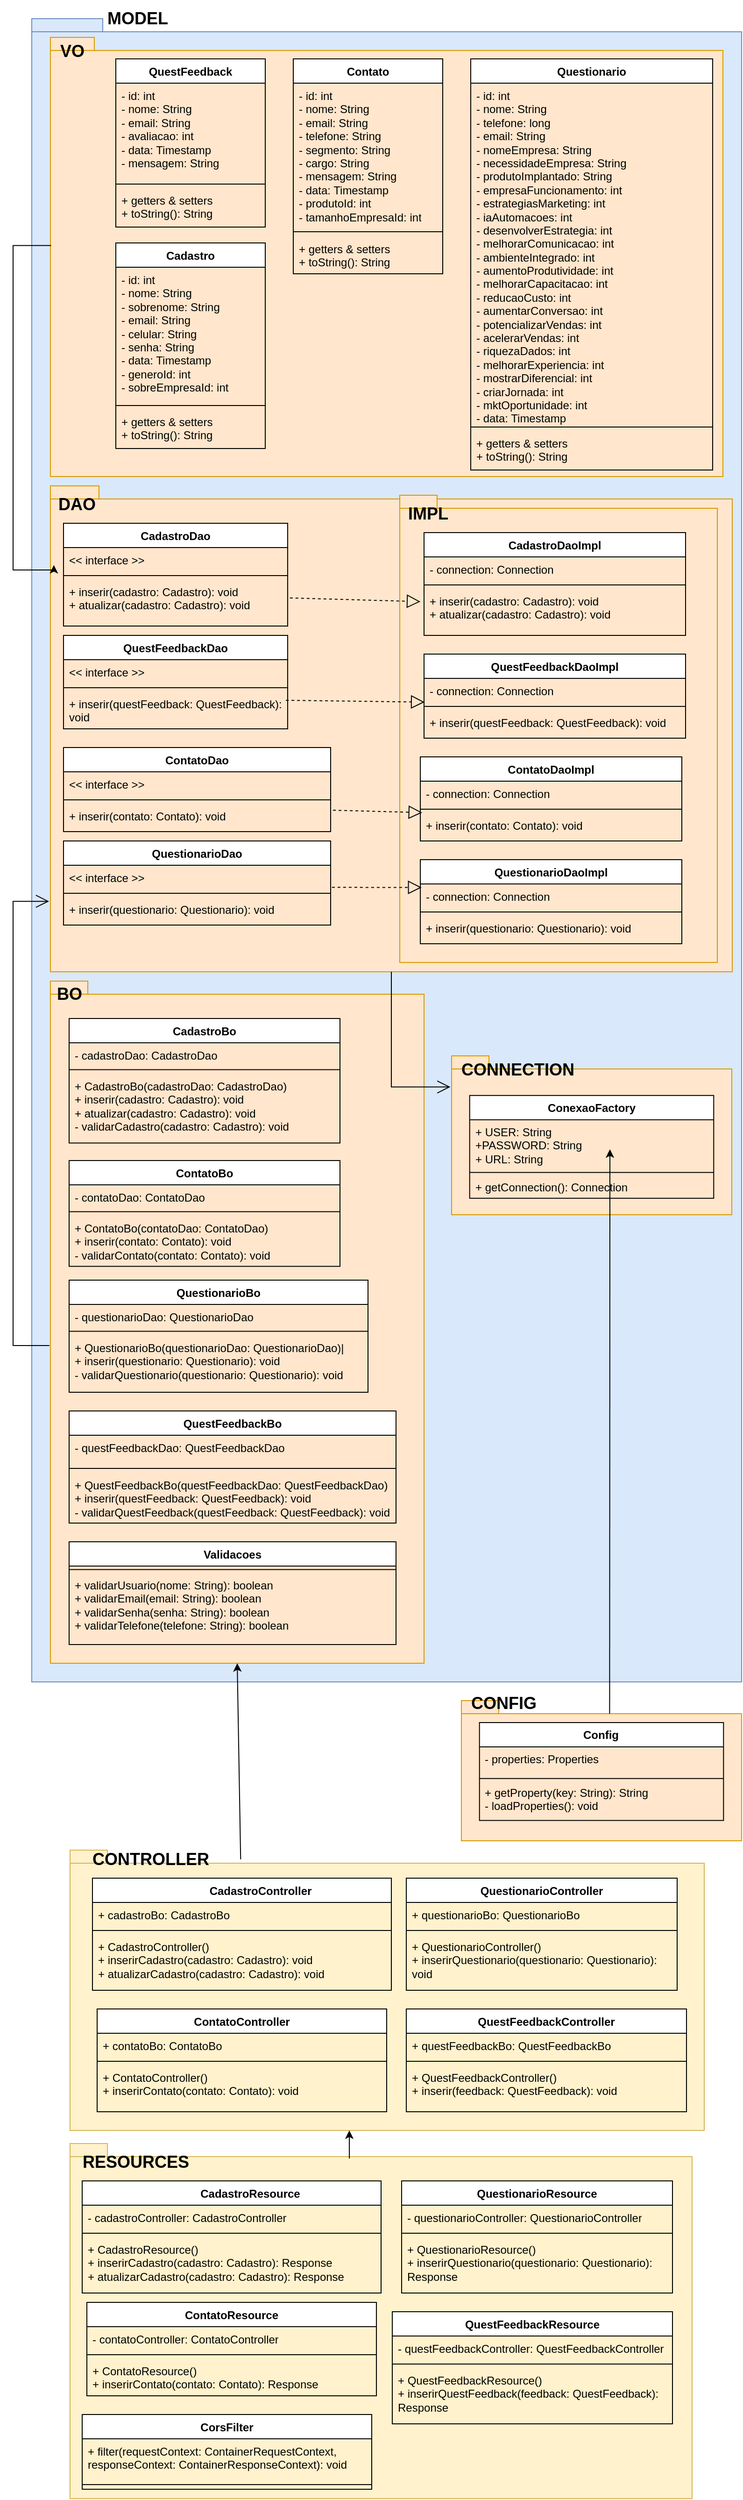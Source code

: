 <mxfile version="24.2.1" type="device">
  <diagram name="Página-1" id="FqKYfD_SOyTXHDJigz5j">
    <mxGraphModel dx="1004" dy="1807" grid="1" gridSize="10" guides="1" tooltips="1" connect="1" arrows="1" fold="1" page="1" pageScale="1" pageWidth="827" pageHeight="1169" math="0" shadow="0">
      <root>
        <mxCell id="0" />
        <mxCell id="1" parent="0" />
        <mxCell id="D51h7gy9ocJduFFVFfwa-1" value="" style="shape=folder;fontStyle=1;spacingTop=10;tabWidth=40;tabHeight=14;tabPosition=left;html=1;whiteSpace=wrap;fillColor=#dae8fc;strokeColor=#6c8ebf;" parent="1" vertex="1">
          <mxGeometry x="40" y="-710" width="760" height="1780" as="geometry" />
        </mxCell>
        <mxCell id="D51h7gy9ocJduFFVFfwa-45" value="" style="shape=folder;fontStyle=1;spacingTop=10;tabWidth=40;tabHeight=14;tabPosition=left;html=1;whiteSpace=wrap;fillColor=#ffe6cc;strokeColor=#d79b00;" parent="1" vertex="1">
          <mxGeometry x="60" y="-690" width="720" height="470" as="geometry" />
        </mxCell>
        <mxCell id="D51h7gy9ocJduFFVFfwa-2" value="" style="shape=folder;fontStyle=1;spacingTop=10;tabWidth=40;tabHeight=14;tabPosition=left;html=1;whiteSpace=wrap;fillColor=#fff2cc;strokeColor=#d6b656;" parent="1" vertex="1">
          <mxGeometry x="81" y="1250" width="679" height="300" as="geometry" />
        </mxCell>
        <mxCell id="D51h7gy9ocJduFFVFfwa-3" value="&lt;blockquote style=&quot;margin: 0 0 0 40px; border: none; padding: 0px;&quot;&gt;CadastroController&lt;/blockquote&gt;" style="swimlane;fontStyle=1;align=center;verticalAlign=top;childLayout=stackLayout;horizontal=1;startSize=26;horizontalStack=0;resizeParent=1;resizeParentMax=0;resizeLast=0;collapsible=1;marginBottom=0;whiteSpace=wrap;html=1;" parent="1" vertex="1">
          <mxGeometry x="105" y="1280" width="320" height="120" as="geometry">
            <mxRectangle x="70" y="340" width="240" height="30" as="alternateBounds" />
          </mxGeometry>
        </mxCell>
        <mxCell id="D51h7gy9ocJduFFVFfwa-4" value="+ cadastroBo: CadastroBo" style="text;strokeColor=none;fillColor=none;align=left;verticalAlign=top;spacingLeft=4;spacingRight=4;overflow=hidden;rotatable=0;points=[[0,0.5],[1,0.5]];portConstraint=eastwest;whiteSpace=wrap;html=1;" parent="D51h7gy9ocJduFFVFfwa-3" vertex="1">
          <mxGeometry y="26" width="320" height="26" as="geometry" />
        </mxCell>
        <mxCell id="D51h7gy9ocJduFFVFfwa-5" value="" style="line;strokeWidth=1;fillColor=none;align=left;verticalAlign=middle;spacingTop=-1;spacingLeft=3;spacingRight=3;rotatable=0;labelPosition=right;points=[];portConstraint=eastwest;strokeColor=inherit;" parent="D51h7gy9ocJduFFVFfwa-3" vertex="1">
          <mxGeometry y="52" width="320" height="8" as="geometry" />
        </mxCell>
        <mxCell id="D51h7gy9ocJduFFVFfwa-6" value="&lt;div&gt;&lt;div&gt;+ CadastroController()&amp;nbsp;&lt;/div&gt;&lt;div&gt;+ inserirCadastro(cadastro: Cadastro): void&amp;nbsp;&lt;/div&gt;&lt;div&gt;+ atualizarCadastro(cadastro: Cadastro): void&lt;br&gt;&lt;/div&gt;&lt;/div&gt;" style="text;strokeColor=none;fillColor=none;align=left;verticalAlign=top;spacingLeft=4;spacingRight=4;overflow=hidden;rotatable=0;points=[[0,0.5],[1,0.5]];portConstraint=eastwest;whiteSpace=wrap;html=1;" parent="D51h7gy9ocJduFFVFfwa-3" vertex="1">
          <mxGeometry y="60" width="320" height="60" as="geometry" />
        </mxCell>
        <mxCell id="D51h7gy9ocJduFFVFfwa-7" value="QuestionarioController" style="swimlane;fontStyle=1;align=center;verticalAlign=top;childLayout=stackLayout;horizontal=1;startSize=26;horizontalStack=0;resizeParent=1;resizeParentMax=0;resizeLast=0;collapsible=1;marginBottom=0;whiteSpace=wrap;html=1;" parent="1" vertex="1">
          <mxGeometry x="441" y="1280" width="290" height="120" as="geometry" />
        </mxCell>
        <mxCell id="D51h7gy9ocJduFFVFfwa-8" value="+ questionarioBo: QuestionarioBo" style="text;strokeColor=none;fillColor=none;align=left;verticalAlign=top;spacingLeft=4;spacingRight=4;overflow=hidden;rotatable=0;points=[[0,0.5],[1,0.5]];portConstraint=eastwest;whiteSpace=wrap;html=1;" parent="D51h7gy9ocJduFFVFfwa-7" vertex="1">
          <mxGeometry y="26" width="290" height="26" as="geometry" />
        </mxCell>
        <mxCell id="D51h7gy9ocJduFFVFfwa-9" value="" style="line;strokeWidth=1;fillColor=none;align=left;verticalAlign=middle;spacingTop=-1;spacingLeft=3;spacingRight=3;rotatable=0;labelPosition=right;points=[];portConstraint=eastwest;strokeColor=inherit;" parent="D51h7gy9ocJduFFVFfwa-7" vertex="1">
          <mxGeometry y="52" width="290" height="8" as="geometry" />
        </mxCell>
        <mxCell id="D51h7gy9ocJduFFVFfwa-10" value="+ QuestionarioController()&amp;nbsp;&lt;div&gt;+ inserirQuestionario(questionario: Questionario): void&lt;br&gt;&lt;/div&gt;" style="text;strokeColor=none;fillColor=none;align=left;verticalAlign=top;spacingLeft=4;spacingRight=4;overflow=hidden;rotatable=0;points=[[0,0.5],[1,0.5]];portConstraint=eastwest;whiteSpace=wrap;html=1;" parent="D51h7gy9ocJduFFVFfwa-7" vertex="1">
          <mxGeometry y="60" width="290" height="60" as="geometry" />
        </mxCell>
        <mxCell id="D51h7gy9ocJduFFVFfwa-11" value="ContatoController" style="swimlane;fontStyle=1;align=center;verticalAlign=top;childLayout=stackLayout;horizontal=1;startSize=26;horizontalStack=0;resizeParent=1;resizeParentMax=0;resizeLast=0;collapsible=1;marginBottom=0;whiteSpace=wrap;html=1;" parent="1" vertex="1">
          <mxGeometry x="110" y="1420" width="310" height="110" as="geometry" />
        </mxCell>
        <mxCell id="D51h7gy9ocJduFFVFfwa-12" value="+ contatoBo: ContatoBo" style="text;strokeColor=none;fillColor=none;align=left;verticalAlign=top;spacingLeft=4;spacingRight=4;overflow=hidden;rotatable=0;points=[[0,0.5],[1,0.5]];portConstraint=eastwest;whiteSpace=wrap;html=1;" parent="D51h7gy9ocJduFFVFfwa-11" vertex="1">
          <mxGeometry y="26" width="310" height="26" as="geometry" />
        </mxCell>
        <mxCell id="D51h7gy9ocJduFFVFfwa-13" value="" style="line;strokeWidth=1;fillColor=none;align=left;verticalAlign=middle;spacingTop=-1;spacingLeft=3;spacingRight=3;rotatable=0;labelPosition=right;points=[];portConstraint=eastwest;strokeColor=inherit;" parent="D51h7gy9ocJduFFVFfwa-11" vertex="1">
          <mxGeometry y="52" width="310" height="8" as="geometry" />
        </mxCell>
        <mxCell id="D51h7gy9ocJduFFVFfwa-14" value="+ ContatoController()&amp;nbsp;&amp;nbsp;&lt;div&gt;+ inserirContato(contato: Contato): void&lt;br&gt;&lt;/div&gt;" style="text;strokeColor=none;fillColor=none;align=left;verticalAlign=top;spacingLeft=4;spacingRight=4;overflow=hidden;rotatable=0;points=[[0,0.5],[1,0.5]];portConstraint=eastwest;whiteSpace=wrap;html=1;" parent="D51h7gy9ocJduFFVFfwa-11" vertex="1">
          <mxGeometry y="60" width="310" height="50" as="geometry" />
        </mxCell>
        <mxCell id="D51h7gy9ocJduFFVFfwa-15" value="QuestFeedbackController" style="swimlane;fontStyle=1;align=center;verticalAlign=top;childLayout=stackLayout;horizontal=1;startSize=26;horizontalStack=0;resizeParent=1;resizeParentMax=0;resizeLast=0;collapsible=1;marginBottom=0;whiteSpace=wrap;html=1;" parent="1" vertex="1">
          <mxGeometry x="441" y="1420" width="300" height="110" as="geometry" />
        </mxCell>
        <mxCell id="D51h7gy9ocJduFFVFfwa-16" value="+ questFeedbackBo: QuestFeedbackBo" style="text;strokeColor=none;fillColor=none;align=left;verticalAlign=top;spacingLeft=4;spacingRight=4;overflow=hidden;rotatable=0;points=[[0,0.5],[1,0.5]];portConstraint=eastwest;whiteSpace=wrap;html=1;" parent="D51h7gy9ocJduFFVFfwa-15" vertex="1">
          <mxGeometry y="26" width="300" height="26" as="geometry" />
        </mxCell>
        <mxCell id="D51h7gy9ocJduFFVFfwa-17" value="" style="line;strokeWidth=1;fillColor=none;align=left;verticalAlign=middle;spacingTop=-1;spacingLeft=3;spacingRight=3;rotatable=0;labelPosition=right;points=[];portConstraint=eastwest;strokeColor=inherit;" parent="D51h7gy9ocJduFFVFfwa-15" vertex="1">
          <mxGeometry y="52" width="300" height="8" as="geometry" />
        </mxCell>
        <mxCell id="D51h7gy9ocJduFFVFfwa-18" value="+ QuestFeedbackController()&amp;nbsp;&lt;div&gt;+ inserir(feedback: QuestFeedback): void&lt;br&gt;&lt;/div&gt;" style="text;strokeColor=none;fillColor=none;align=left;verticalAlign=top;spacingLeft=4;spacingRight=4;overflow=hidden;rotatable=0;points=[[0,0.5],[1,0.5]];portConstraint=eastwest;whiteSpace=wrap;html=1;" parent="D51h7gy9ocJduFFVFfwa-15" vertex="1">
          <mxGeometry y="60" width="300" height="50" as="geometry" />
        </mxCell>
        <mxCell id="D51h7gy9ocJduFFVFfwa-47" value="" style="shape=folder;fontStyle=1;spacingTop=10;tabWidth=40;tabHeight=14;tabPosition=left;html=1;whiteSpace=wrap;fillColor=#ffe6cc;strokeColor=#d79b00;" parent="1" vertex="1">
          <mxGeometry x="60" y="-210" width="730" height="520" as="geometry" />
        </mxCell>
        <mxCell id="D51h7gy9ocJduFFVFfwa-56" value="" style="group" parent="1" vertex="1" connectable="0">
          <mxGeometry x="60" y="320" width="400" height="750" as="geometry" />
        </mxCell>
        <mxCell id="D51h7gy9ocJduFFVFfwa-46" value="" style="shape=folder;fontStyle=1;spacingTop=10;tabWidth=40;tabHeight=14;tabPosition=left;html=1;whiteSpace=wrap;fillColor=#ffe6cc;strokeColor=#d79b00;" parent="D51h7gy9ocJduFFVFfwa-56" vertex="1">
          <mxGeometry width="400" height="730" as="geometry" />
        </mxCell>
        <mxCell id="D51h7gy9ocJduFFVFfwa-48" value="CadastroBo" style="swimlane;fontStyle=1;align=center;verticalAlign=top;childLayout=stackLayout;horizontal=1;startSize=26;horizontalStack=0;resizeParent=1;resizeParentMax=0;resizeLast=0;collapsible=1;marginBottom=0;whiteSpace=wrap;html=1;" parent="D51h7gy9ocJduFFVFfwa-56" vertex="1">
          <mxGeometry x="20" y="39.999" width="290" height="133.228" as="geometry" />
        </mxCell>
        <mxCell id="D51h7gy9ocJduFFVFfwa-49" value="- cadastroDao: CadastroDao" style="text;strokeColor=none;fillColor=none;align=left;verticalAlign=top;spacingLeft=4;spacingRight=4;overflow=hidden;rotatable=0;points=[[0,0.5],[1,0.5]];portConstraint=eastwest;whiteSpace=wrap;html=1;" parent="D51h7gy9ocJduFFVFfwa-48" vertex="1">
          <mxGeometry y="26" width="290" height="24" as="geometry" />
        </mxCell>
        <mxCell id="D51h7gy9ocJduFFVFfwa-50" value="" style="line;strokeWidth=1;fillColor=none;align=left;verticalAlign=middle;spacingTop=-1;spacingLeft=3;spacingRight=3;rotatable=0;labelPosition=right;points=[];portConstraint=eastwest;strokeColor=inherit;" parent="D51h7gy9ocJduFFVFfwa-48" vertex="1">
          <mxGeometry y="50" width="290" height="9.468" as="geometry" />
        </mxCell>
        <mxCell id="D51h7gy9ocJduFFVFfwa-51" value="+ CadastroBo(cadastroDao: CadastroDao)&lt;div&gt;+ inserir(cadastro: Cadastro): void&lt;/div&gt;&lt;div&gt;+ atualizar(cadastro: Cadastro): void&lt;/div&gt;&lt;div&gt;- validarCadastro(cadastro: Cadastro): void&lt;br&gt;&lt;/div&gt;" style="text;strokeColor=none;fillColor=none;align=left;verticalAlign=top;spacingLeft=4;spacingRight=4;overflow=hidden;rotatable=0;points=[[0,0.5],[1,0.5]];portConstraint=eastwest;whiteSpace=wrap;html=1;" parent="D51h7gy9ocJduFFVFfwa-48" vertex="1">
          <mxGeometry y="59.468" width="290" height="73.76" as="geometry" />
        </mxCell>
        <mxCell id="D51h7gy9ocJduFFVFfwa-78" value="&lt;b&gt;&lt;font style=&quot;font-size: 18px;&quot;&gt;BO&lt;/font&gt;&lt;/b&gt;" style="text;html=1;align=center;verticalAlign=middle;resizable=0;points=[];autosize=1;strokeColor=none;fillColor=none;" parent="D51h7gy9ocJduFFVFfwa-56" vertex="1">
          <mxGeometry x="-5.333" y="-5.918" width="50" height="40" as="geometry" />
        </mxCell>
        <mxCell id="yw5yI2BFK46FbXKVoYIi-44" value="ContatoBo" style="swimlane;fontStyle=1;align=center;verticalAlign=top;childLayout=stackLayout;horizontal=1;startSize=26;horizontalStack=0;resizeParent=1;resizeParentMax=0;resizeLast=0;collapsible=1;marginBottom=0;whiteSpace=wrap;html=1;" vertex="1" parent="D51h7gy9ocJduFFVFfwa-56">
          <mxGeometry x="20" y="192.001" width="290" height="113.228" as="geometry" />
        </mxCell>
        <mxCell id="yw5yI2BFK46FbXKVoYIi-45" value="- contatoDao: ContatoDao" style="text;strokeColor=none;fillColor=none;align=left;verticalAlign=top;spacingLeft=4;spacingRight=4;overflow=hidden;rotatable=0;points=[[0,0.5],[1,0.5]];portConstraint=eastwest;whiteSpace=wrap;html=1;" vertex="1" parent="yw5yI2BFK46FbXKVoYIi-44">
          <mxGeometry y="26" width="290" height="24" as="geometry" />
        </mxCell>
        <mxCell id="yw5yI2BFK46FbXKVoYIi-46" value="" style="line;strokeWidth=1;fillColor=none;align=left;verticalAlign=middle;spacingTop=-1;spacingLeft=3;spacingRight=3;rotatable=0;labelPosition=right;points=[];portConstraint=eastwest;strokeColor=inherit;" vertex="1" parent="yw5yI2BFK46FbXKVoYIi-44">
          <mxGeometry y="50" width="290" height="9.468" as="geometry" />
        </mxCell>
        <mxCell id="yw5yI2BFK46FbXKVoYIi-47" value="&lt;div&gt;+ ContatoBo(contatoDao: ContatoDao)&lt;/div&gt;&lt;div&gt;+ inserir(contato: Contato): void&lt;/div&gt;&lt;div&gt;- validarContato(contato: Contato): void&lt;br&gt;&lt;/div&gt;" style="text;strokeColor=none;fillColor=none;align=left;verticalAlign=top;spacingLeft=4;spacingRight=4;overflow=hidden;rotatable=0;points=[[0,0.5],[1,0.5]];portConstraint=eastwest;whiteSpace=wrap;html=1;" vertex="1" parent="yw5yI2BFK46FbXKVoYIi-44">
          <mxGeometry y="59.468" width="290" height="53.76" as="geometry" />
        </mxCell>
        <mxCell id="yw5yI2BFK46FbXKVoYIi-48" value="QuestionarioBo" style="swimlane;fontStyle=1;align=center;verticalAlign=top;childLayout=stackLayout;horizontal=1;startSize=26;horizontalStack=0;resizeParent=1;resizeParentMax=0;resizeLast=0;collapsible=1;marginBottom=0;whiteSpace=wrap;html=1;" vertex="1" parent="D51h7gy9ocJduFFVFfwa-56">
          <mxGeometry x="20" y="320" width="320" height="119.998" as="geometry" />
        </mxCell>
        <mxCell id="yw5yI2BFK46FbXKVoYIi-49" value="- questionarioDao: QuestionarioDao" style="text;strokeColor=none;fillColor=none;align=left;verticalAlign=top;spacingLeft=4;spacingRight=4;overflow=hidden;rotatable=0;points=[[0,0.5],[1,0.5]];portConstraint=eastwest;whiteSpace=wrap;html=1;" vertex="1" parent="yw5yI2BFK46FbXKVoYIi-48">
          <mxGeometry y="26" width="320" height="24" as="geometry" />
        </mxCell>
        <mxCell id="yw5yI2BFK46FbXKVoYIi-50" value="" style="line;strokeWidth=1;fillColor=none;align=left;verticalAlign=middle;spacingTop=-1;spacingLeft=3;spacingRight=3;rotatable=0;labelPosition=right;points=[];portConstraint=eastwest;strokeColor=inherit;" vertex="1" parent="yw5yI2BFK46FbXKVoYIi-48">
          <mxGeometry y="50" width="320" height="9.468" as="geometry" />
        </mxCell>
        <mxCell id="yw5yI2BFK46FbXKVoYIi-51" value="&lt;div&gt;+ QuestionarioBo(questionarioDao: QuestionarioDao)|&lt;/div&gt;&lt;div&gt;+ inserir(questionario: Questionario): void&lt;/div&gt;&lt;div&gt;- validarQuestionario(questionario: Questionario): void&lt;br&gt;&lt;/div&gt;" style="text;strokeColor=none;fillColor=none;align=left;verticalAlign=top;spacingLeft=4;spacingRight=4;overflow=hidden;rotatable=0;points=[[0,0.5],[1,0.5]];portConstraint=eastwest;whiteSpace=wrap;html=1;" vertex="1" parent="yw5yI2BFK46FbXKVoYIi-48">
          <mxGeometry y="59.468" width="320" height="60.53" as="geometry" />
        </mxCell>
        <mxCell id="yw5yI2BFK46FbXKVoYIi-68" value="QuestFeedbackBo" style="swimlane;fontStyle=1;align=center;verticalAlign=top;childLayout=stackLayout;horizontal=1;startSize=26;horizontalStack=0;resizeParent=1;resizeParentMax=0;resizeLast=0;collapsible=1;marginBottom=0;whiteSpace=wrap;html=1;" vertex="1" parent="D51h7gy9ocJduFFVFfwa-56">
          <mxGeometry x="20" y="459.996" width="350" height="120.0" as="geometry" />
        </mxCell>
        <mxCell id="yw5yI2BFK46FbXKVoYIi-69" value="- questFeedbackDao: QuestFeedbackDao" style="text;strokeColor=none;fillColor=none;align=left;verticalAlign=top;spacingLeft=4;spacingRight=4;overflow=hidden;rotatable=0;points=[[0,0.5],[1,0.5]];portConstraint=eastwest;whiteSpace=wrap;html=1;" vertex="1" parent="yw5yI2BFK46FbXKVoYIi-68">
          <mxGeometry y="26" width="350" height="30.771" as="geometry" />
        </mxCell>
        <mxCell id="yw5yI2BFK46FbXKVoYIi-70" value="" style="line;strokeWidth=1;fillColor=none;align=left;verticalAlign=middle;spacingTop=-1;spacingLeft=3;spacingRight=3;rotatable=0;labelPosition=right;points=[];portConstraint=eastwest;strokeColor=inherit;" vertex="1" parent="yw5yI2BFK46FbXKVoYIi-68">
          <mxGeometry y="56.771" width="350" height="9.468" as="geometry" />
        </mxCell>
        <mxCell id="yw5yI2BFK46FbXKVoYIi-71" value="&lt;div&gt;+ QuestFeedbackBo(questFeedbackDao: QuestFeedbackDao)&lt;/div&gt;&lt;div&gt;+ inserir(questFeedback: QuestFeedback): void&lt;/div&gt;&lt;div&gt;- validarQuestFeedback(questFeedback: QuestFeedback): void&lt;br&gt;&lt;/div&gt;" style="text;strokeColor=none;fillColor=none;align=left;verticalAlign=top;spacingLeft=4;spacingRight=4;overflow=hidden;rotatable=0;points=[[0,0.5],[1,0.5]];portConstraint=eastwest;whiteSpace=wrap;html=1;" vertex="1" parent="yw5yI2BFK46FbXKVoYIi-68">
          <mxGeometry y="66.24" width="350" height="53.76" as="geometry" />
        </mxCell>
        <mxCell id="D51h7gy9ocJduFFVFfwa-52" value="Validacoes" style="swimlane;fontStyle=1;align=center;verticalAlign=top;childLayout=stackLayout;horizontal=1;startSize=26;horizontalStack=0;resizeParent=1;resizeParentMax=0;resizeLast=0;collapsible=1;marginBottom=0;whiteSpace=wrap;html=1;" parent="D51h7gy9ocJduFFVFfwa-56" vertex="1">
          <mxGeometry x="20" y="600" width="350" height="109.998" as="geometry" />
        </mxCell>
        <mxCell id="D51h7gy9ocJduFFVFfwa-54" value="" style="line;strokeWidth=1;fillColor=none;align=left;verticalAlign=middle;spacingTop=-1;spacingLeft=3;spacingRight=3;rotatable=0;labelPosition=right;points=[];portConstraint=eastwest;strokeColor=inherit;" parent="D51h7gy9ocJduFFVFfwa-52" vertex="1">
          <mxGeometry y="26" width="350" height="7.448" as="geometry" />
        </mxCell>
        <mxCell id="D51h7gy9ocJduFFVFfwa-55" value="+ validarUsuario(nome: String): boolean&lt;div&gt;+ validarEmail(email: String): boolean&lt;/div&gt;&lt;div&gt;+ validarSenha(senha: String): boolean&lt;/div&gt;&lt;div&gt;+ validarTelefone(telefone: String): boolean&lt;/div&gt;" style="text;strokeColor=none;fillColor=none;align=left;verticalAlign=top;spacingLeft=4;spacingRight=4;overflow=hidden;rotatable=0;points=[[0,0.5],[1,0.5]];portConstraint=eastwest;whiteSpace=wrap;html=1;" parent="D51h7gy9ocJduFFVFfwa-52" vertex="1">
          <mxGeometry y="33.448" width="350" height="76.55" as="geometry" />
        </mxCell>
        <mxCell id="D51h7gy9ocJduFFVFfwa-57" value="Questionario" style="swimlane;fontStyle=1;align=center;verticalAlign=top;childLayout=stackLayout;horizontal=1;startSize=26;horizontalStack=0;resizeParent=1;resizeParentMax=0;resizeLast=0;collapsible=1;marginBottom=0;whiteSpace=wrap;html=1;" parent="1" vertex="1">
          <mxGeometry x="510" y="-667" width="259" height="440" as="geometry" />
        </mxCell>
        <mxCell id="D51h7gy9ocJduFFVFfwa-58" value="- id: int&lt;div&gt;- nome: String&lt;/div&gt;&lt;div&gt;- telefone: long&amp;nbsp;&lt;/div&gt;&lt;div&gt;- email: String&amp;nbsp;&lt;/div&gt;&lt;div&gt;- nomeEmpresa: String&amp;nbsp; &amp;nbsp; &amp;nbsp;&lt;/div&gt;&lt;div&gt;- necessidadeEmpresa: String&amp;nbsp;&lt;/div&gt;&lt;div&gt;- produtoImplantado: String&amp;nbsp;&amp;nbsp;&lt;/div&gt;&lt;div&gt;- empresaFuncionamento: int&amp;nbsp;&lt;/div&gt;&lt;div&gt;- estrategiasMarketing: int&amp;nbsp; &amp;nbsp;&amp;nbsp;&lt;/div&gt;&lt;div&gt;- iaAutomacoes: int&lt;/div&gt;&lt;div&gt;- desenvolverEstrategia: int&lt;/div&gt;&lt;div&gt;- melhorarComunicacao: int&lt;/div&gt;&lt;div&gt;- ambienteIntegrado: int&amp;nbsp;&lt;/div&gt;&lt;div&gt;- aumentoProdutividade: int&lt;/div&gt;&lt;div&gt;- melhorarCapacitacao: int&lt;/div&gt;&lt;div&gt;- reducaoCusto: int&amp;nbsp;&lt;/div&gt;&lt;div&gt;- aumentarConversao: int&lt;/div&gt;&lt;div&gt;- potencializarVendas: int&amp;nbsp;&lt;/div&gt;&lt;div&gt;- acelerarVendas: int&lt;/div&gt;&lt;div&gt;- riquezaDados: int&lt;/div&gt;&lt;div&gt;- melhorarExperiencia: int&lt;/div&gt;&lt;div&gt;- mostrarDiferencial: int&lt;/div&gt;&lt;div&gt;- criarJornada: int&amp;nbsp;&lt;/div&gt;&lt;div&gt;- mktOportunidade: int&lt;/div&gt;&lt;div&gt;- data: Timestamp&lt;br&gt;&lt;/div&gt;" style="text;strokeColor=none;fillColor=none;align=left;verticalAlign=top;spacingLeft=4;spacingRight=4;overflow=hidden;rotatable=0;points=[[0,0.5],[1,0.5]];portConstraint=eastwest;whiteSpace=wrap;html=1;" parent="D51h7gy9ocJduFFVFfwa-57" vertex="1">
          <mxGeometry y="26" width="259" height="364" as="geometry" />
        </mxCell>
        <mxCell id="D51h7gy9ocJduFFVFfwa-59" value="" style="line;strokeWidth=1;fillColor=none;align=left;verticalAlign=middle;spacingTop=-1;spacingLeft=3;spacingRight=3;rotatable=0;labelPosition=right;points=[];portConstraint=eastwest;strokeColor=inherit;" parent="D51h7gy9ocJduFFVFfwa-57" vertex="1">
          <mxGeometry y="390" width="259" height="8" as="geometry" />
        </mxCell>
        <mxCell id="D51h7gy9ocJduFFVFfwa-60" value="+ getters &amp;amp; setters&lt;div&gt;+ toString(): String&lt;/div&gt;" style="text;strokeColor=none;fillColor=none;align=left;verticalAlign=top;spacingLeft=4;spacingRight=4;overflow=hidden;rotatable=0;points=[[0,0.5],[1,0.5]];portConstraint=eastwest;whiteSpace=wrap;html=1;" parent="D51h7gy9ocJduFFVFfwa-57" vertex="1">
          <mxGeometry y="398" width="259" height="42" as="geometry" />
        </mxCell>
        <mxCell id="D51h7gy9ocJduFFVFfwa-61" value="Contato" style="swimlane;fontStyle=1;align=center;verticalAlign=top;childLayout=stackLayout;horizontal=1;startSize=26;horizontalStack=0;resizeParent=1;resizeParentMax=0;resizeLast=0;collapsible=1;marginBottom=0;whiteSpace=wrap;html=1;" parent="1" vertex="1">
          <mxGeometry x="320" y="-667" width="160" height="230" as="geometry" />
        </mxCell>
        <mxCell id="D51h7gy9ocJduFFVFfwa-62" value="- id: int&amp;nbsp;&lt;div&gt;- nome: String&lt;/div&gt;&lt;div&gt;&lt;span style=&quot;background-color: initial;&quot;&gt;- email: String&lt;/span&gt;&lt;/div&gt;&lt;div&gt;&lt;span style=&quot;background-color: initial;&quot;&gt;- telefone: String&amp;nbsp;&lt;/span&gt;&lt;br&gt;&lt;/div&gt;&lt;div&gt;- segmento: String&lt;/div&gt;&lt;div&gt;- cargo: String&lt;/div&gt;&lt;div&gt;- mensagem: String&lt;/div&gt;&lt;div&gt;- data: Timestamp&lt;/div&gt;&lt;div&gt;- produtoId: int&lt;/div&gt;&lt;div&gt;- tamanhoEmpresaId: int&lt;/div&gt;" style="text;strokeColor=none;fillColor=none;align=left;verticalAlign=top;spacingLeft=4;spacingRight=4;overflow=hidden;rotatable=0;points=[[0,0.5],[1,0.5]];portConstraint=eastwest;whiteSpace=wrap;html=1;" parent="D51h7gy9ocJduFFVFfwa-61" vertex="1">
          <mxGeometry y="26" width="160" height="154" as="geometry" />
        </mxCell>
        <mxCell id="D51h7gy9ocJduFFVFfwa-63" value="" style="line;strokeWidth=1;fillColor=none;align=left;verticalAlign=middle;spacingTop=-1;spacingLeft=3;spacingRight=3;rotatable=0;labelPosition=right;points=[];portConstraint=eastwest;strokeColor=inherit;" parent="D51h7gy9ocJduFFVFfwa-61" vertex="1">
          <mxGeometry y="180" width="160" height="10" as="geometry" />
        </mxCell>
        <mxCell id="D51h7gy9ocJduFFVFfwa-64" value="+ getters &amp;amp; setters&lt;div&gt;+ toString(): String&lt;/div&gt;" style="text;strokeColor=none;fillColor=none;align=left;verticalAlign=top;spacingLeft=4;spacingRight=4;overflow=hidden;rotatable=0;points=[[0,0.5],[1,0.5]];portConstraint=eastwest;whiteSpace=wrap;html=1;" parent="D51h7gy9ocJduFFVFfwa-61" vertex="1">
          <mxGeometry y="190" width="160" height="40" as="geometry" />
        </mxCell>
        <mxCell id="D51h7gy9ocJduFFVFfwa-65" value="Cadastro" style="swimlane;fontStyle=1;align=center;verticalAlign=top;childLayout=stackLayout;horizontal=1;startSize=26;horizontalStack=0;resizeParent=1;resizeParentMax=0;resizeLast=0;collapsible=1;marginBottom=0;whiteSpace=wrap;html=1;" parent="1" vertex="1">
          <mxGeometry x="130" y="-470" width="160" height="220" as="geometry" />
        </mxCell>
        <mxCell id="D51h7gy9ocJduFFVFfwa-66" value="- id: int&amp;nbsp;&lt;div&gt;- nome: String&lt;/div&gt;&lt;div&gt;- sobrenome: String&lt;/div&gt;&lt;div&gt;- email: String&lt;/div&gt;&lt;div&gt;- celular: String&lt;/div&gt;&lt;div&gt;- senha: String&lt;span style=&quot;background-color: initial;&quot;&gt;&amp;nbsp;&lt;/span&gt;&lt;/div&gt;&lt;div&gt;- data: Timestamp&lt;/div&gt;&lt;div&gt;- generoId: int&lt;/div&gt;&lt;div&gt;- sobreEmpresaId: int&lt;/div&gt;" style="text;strokeColor=none;fillColor=none;align=left;verticalAlign=top;spacingLeft=4;spacingRight=4;overflow=hidden;rotatable=0;points=[[0,0.5],[1,0.5]];portConstraint=eastwest;whiteSpace=wrap;html=1;" parent="D51h7gy9ocJduFFVFfwa-65" vertex="1">
          <mxGeometry y="26" width="160" height="144" as="geometry" />
        </mxCell>
        <mxCell id="D51h7gy9ocJduFFVFfwa-67" value="" style="line;strokeWidth=1;fillColor=none;align=left;verticalAlign=middle;spacingTop=-1;spacingLeft=3;spacingRight=3;rotatable=0;labelPosition=right;points=[];portConstraint=eastwest;strokeColor=inherit;" parent="D51h7gy9ocJduFFVFfwa-65" vertex="1">
          <mxGeometry y="170" width="160" height="8" as="geometry" />
        </mxCell>
        <mxCell id="D51h7gy9ocJduFFVFfwa-68" value="+ getters &amp;amp; setters&lt;div&gt;+ toString(): String&lt;/div&gt;" style="text;strokeColor=none;fillColor=none;align=left;verticalAlign=top;spacingLeft=4;spacingRight=4;overflow=hidden;rotatable=0;points=[[0,0.5],[1,0.5]];portConstraint=eastwest;whiteSpace=wrap;html=1;" parent="D51h7gy9ocJduFFVFfwa-65" vertex="1">
          <mxGeometry y="178" width="160" height="42" as="geometry" />
        </mxCell>
        <mxCell id="D51h7gy9ocJduFFVFfwa-77" value="&lt;span style=&quot;font-size: 18px;&quot;&gt;&lt;b&gt;VO&lt;/b&gt;&lt;/span&gt;" style="text;html=1;align=center;verticalAlign=middle;resizable=0;points=[];autosize=1;strokeColor=none;fillColor=none;" parent="1" vertex="1">
          <mxGeometry x="58" y="-695" width="50" height="40" as="geometry" />
        </mxCell>
        <mxCell id="D51h7gy9ocJduFFVFfwa-80" value="&lt;b&gt;&lt;font style=&quot;font-size: 18px;&quot;&gt;DAO&lt;/font&gt;&lt;/b&gt;" style="text;html=1;align=center;verticalAlign=middle;resizable=0;points=[];autosize=1;strokeColor=none;fillColor=none;" parent="1" vertex="1">
          <mxGeometry x="58" y="-210" width="60" height="40" as="geometry" />
        </mxCell>
        <mxCell id="D51h7gy9ocJduFFVFfwa-81" value="CadastroDao" style="swimlane;fontStyle=1;align=center;verticalAlign=top;childLayout=stackLayout;horizontal=1;startSize=26;horizontalStack=0;resizeParent=1;resizeParentMax=0;resizeLast=0;collapsible=1;marginBottom=0;whiteSpace=wrap;html=1;" parent="1" vertex="1">
          <mxGeometry x="74" y="-170" width="240" height="110" as="geometry" />
        </mxCell>
        <mxCell id="D51h7gy9ocJduFFVFfwa-82" value="&amp;lt;&amp;lt; interface &amp;gt;&amp;gt;" style="text;strokeColor=none;fillColor=none;align=left;verticalAlign=top;spacingLeft=4;spacingRight=4;overflow=hidden;rotatable=0;points=[[0,0.5],[1,0.5]];portConstraint=eastwest;whiteSpace=wrap;html=1;" parent="D51h7gy9ocJduFFVFfwa-81" vertex="1">
          <mxGeometry y="26" width="240" height="26" as="geometry" />
        </mxCell>
        <mxCell id="D51h7gy9ocJduFFVFfwa-83" value="" style="line;strokeWidth=1;fillColor=none;align=left;verticalAlign=middle;spacingTop=-1;spacingLeft=3;spacingRight=3;rotatable=0;labelPosition=right;points=[];portConstraint=eastwest;strokeColor=inherit;" parent="D51h7gy9ocJduFFVFfwa-81" vertex="1">
          <mxGeometry y="52" width="240" height="8" as="geometry" />
        </mxCell>
        <mxCell id="D51h7gy9ocJduFFVFfwa-84" value="+ inserir(cadastro: Cadastro): void&amp;nbsp;&lt;div&gt;+ atualizar(cadastro: Cadastro): void&lt;br&gt;&lt;/div&gt;" style="text;strokeColor=none;fillColor=none;align=left;verticalAlign=top;spacingLeft=4;spacingRight=4;overflow=hidden;rotatable=0;points=[[0,0.5],[1,0.5]];portConstraint=eastwest;whiteSpace=wrap;html=1;" parent="D51h7gy9ocJduFFVFfwa-81" vertex="1">
          <mxGeometry y="60" width="240" height="50" as="geometry" />
        </mxCell>
        <mxCell id="D51h7gy9ocJduFFVFfwa-85" value="QuestFeedbackDao" style="swimlane;fontStyle=1;align=center;verticalAlign=top;childLayout=stackLayout;horizontal=1;startSize=26;horizontalStack=0;resizeParent=1;resizeParentMax=0;resizeLast=0;collapsible=1;marginBottom=0;whiteSpace=wrap;html=1;" parent="1" vertex="1">
          <mxGeometry x="74" y="-50" width="240" height="100" as="geometry" />
        </mxCell>
        <mxCell id="D51h7gy9ocJduFFVFfwa-86" value="&amp;lt;&amp;lt; interface &amp;gt;&amp;gt;" style="text;strokeColor=none;fillColor=none;align=left;verticalAlign=top;spacingLeft=4;spacingRight=4;overflow=hidden;rotatable=0;points=[[0,0.5],[1,0.5]];portConstraint=eastwest;whiteSpace=wrap;html=1;" parent="D51h7gy9ocJduFFVFfwa-85" vertex="1">
          <mxGeometry y="26" width="240" height="26" as="geometry" />
        </mxCell>
        <mxCell id="D51h7gy9ocJduFFVFfwa-87" value="" style="line;strokeWidth=1;fillColor=none;align=left;verticalAlign=middle;spacingTop=-1;spacingLeft=3;spacingRight=3;rotatable=0;labelPosition=right;points=[];portConstraint=eastwest;strokeColor=inherit;" parent="D51h7gy9ocJduFFVFfwa-85" vertex="1">
          <mxGeometry y="52" width="240" height="8" as="geometry" />
        </mxCell>
        <mxCell id="D51h7gy9ocJduFFVFfwa-88" value="&lt;div&gt;+ inserir(questFeedback: QuestFeedback): void&lt;br&gt;&lt;/div&gt;" style="text;strokeColor=none;fillColor=none;align=left;verticalAlign=top;spacingLeft=4;spacingRight=4;overflow=hidden;rotatable=0;points=[[0,0.5],[1,0.5]];portConstraint=eastwest;whiteSpace=wrap;html=1;" parent="D51h7gy9ocJduFFVFfwa-85" vertex="1">
          <mxGeometry y="60" width="240" height="40" as="geometry" />
        </mxCell>
        <mxCell id="D51h7gy9ocJduFFVFfwa-89" value="ContatoDao" style="swimlane;fontStyle=1;align=center;verticalAlign=top;childLayout=stackLayout;horizontal=1;startSize=26;horizontalStack=0;resizeParent=1;resizeParentMax=0;resizeLast=0;collapsible=1;marginBottom=0;whiteSpace=wrap;html=1;" parent="1" vertex="1">
          <mxGeometry x="74" y="70" width="286" height="90" as="geometry" />
        </mxCell>
        <mxCell id="D51h7gy9ocJduFFVFfwa-90" value="&amp;lt;&amp;lt; interface &amp;gt;&amp;gt;" style="text;strokeColor=none;fillColor=none;align=left;verticalAlign=top;spacingLeft=4;spacingRight=4;overflow=hidden;rotatable=0;points=[[0,0.5],[1,0.5]];portConstraint=eastwest;whiteSpace=wrap;html=1;" parent="D51h7gy9ocJduFFVFfwa-89" vertex="1">
          <mxGeometry y="26" width="286" height="26" as="geometry" />
        </mxCell>
        <mxCell id="D51h7gy9ocJduFFVFfwa-91" value="" style="line;strokeWidth=1;fillColor=none;align=left;verticalAlign=middle;spacingTop=-1;spacingLeft=3;spacingRight=3;rotatable=0;labelPosition=right;points=[];portConstraint=eastwest;strokeColor=inherit;" parent="D51h7gy9ocJduFFVFfwa-89" vertex="1">
          <mxGeometry y="52" width="286" height="8" as="geometry" />
        </mxCell>
        <mxCell id="D51h7gy9ocJduFFVFfwa-92" value="&lt;div&gt;+ inserir(contato: Contato): void&lt;br&gt;&lt;/div&gt;" style="text;strokeColor=none;fillColor=none;align=left;verticalAlign=top;spacingLeft=4;spacingRight=4;overflow=hidden;rotatable=0;points=[[0,0.5],[1,0.5]];portConstraint=eastwest;whiteSpace=wrap;html=1;" parent="D51h7gy9ocJduFFVFfwa-89" vertex="1">
          <mxGeometry y="60" width="286" height="30" as="geometry" />
        </mxCell>
        <mxCell id="D51h7gy9ocJduFFVFfwa-97" value="" style="shape=folder;fontStyle=1;spacingTop=10;tabWidth=40;tabHeight=14;tabPosition=left;html=1;whiteSpace=wrap;fillColor=#ffe6cc;strokeColor=#d79b00;" parent="1" vertex="1">
          <mxGeometry x="434" y="-200" width="340" height="500" as="geometry" />
        </mxCell>
        <mxCell id="D51h7gy9ocJduFFVFfwa-98" value="&lt;b&gt;&lt;font style=&quot;font-size: 18px;&quot;&gt;IMPL&lt;/font&gt;&lt;/b&gt;" style="text;html=1;align=center;verticalAlign=middle;resizable=0;points=[];autosize=1;strokeColor=none;fillColor=none;" parent="1" vertex="1">
          <mxGeometry x="429" y="-200" width="70" height="40" as="geometry" />
        </mxCell>
        <mxCell id="D51h7gy9ocJduFFVFfwa-99" value="QuestionarioDao" style="swimlane;fontStyle=1;align=center;verticalAlign=top;childLayout=stackLayout;horizontal=1;startSize=26;horizontalStack=0;resizeParent=1;resizeParentMax=0;resizeLast=0;collapsible=1;marginBottom=0;whiteSpace=wrap;html=1;" parent="1" vertex="1">
          <mxGeometry x="74" y="170" width="286" height="90" as="geometry" />
        </mxCell>
        <mxCell id="D51h7gy9ocJduFFVFfwa-100" value="&amp;lt;&amp;lt; interface &amp;gt;&amp;gt;" style="text;strokeColor=none;fillColor=none;align=left;verticalAlign=top;spacingLeft=4;spacingRight=4;overflow=hidden;rotatable=0;points=[[0,0.5],[1,0.5]];portConstraint=eastwest;whiteSpace=wrap;html=1;" parent="D51h7gy9ocJduFFVFfwa-99" vertex="1">
          <mxGeometry y="26" width="286" height="26" as="geometry" />
        </mxCell>
        <mxCell id="D51h7gy9ocJduFFVFfwa-101" value="" style="line;strokeWidth=1;fillColor=none;align=left;verticalAlign=middle;spacingTop=-1;spacingLeft=3;spacingRight=3;rotatable=0;labelPosition=right;points=[];portConstraint=eastwest;strokeColor=inherit;" parent="D51h7gy9ocJduFFVFfwa-99" vertex="1">
          <mxGeometry y="52" width="286" height="8" as="geometry" />
        </mxCell>
        <mxCell id="D51h7gy9ocJduFFVFfwa-102" value="&lt;div&gt;+ inserir(questionario: Questionario): void&lt;br&gt;&lt;/div&gt;" style="text;strokeColor=none;fillColor=none;align=left;verticalAlign=top;spacingLeft=4;spacingRight=4;overflow=hidden;rotatable=0;points=[[0,0.5],[1,0.5]];portConstraint=eastwest;whiteSpace=wrap;html=1;" parent="D51h7gy9ocJduFFVFfwa-99" vertex="1">
          <mxGeometry y="60" width="286" height="30" as="geometry" />
        </mxCell>
        <mxCell id="D51h7gy9ocJduFFVFfwa-107" value="CadastroDaoImpl" style="swimlane;fontStyle=1;align=center;verticalAlign=top;childLayout=stackLayout;horizontal=1;startSize=26;horizontalStack=0;resizeParent=1;resizeParentMax=0;resizeLast=0;collapsible=1;marginBottom=0;whiteSpace=wrap;html=1;" parent="1" vertex="1">
          <mxGeometry x="460" y="-160" width="280" height="110" as="geometry" />
        </mxCell>
        <mxCell id="D51h7gy9ocJduFFVFfwa-108" value="- connection: Connection" style="text;strokeColor=none;fillColor=none;align=left;verticalAlign=top;spacingLeft=4;spacingRight=4;overflow=hidden;rotatable=0;points=[[0,0.5],[1,0.5]];portConstraint=eastwest;whiteSpace=wrap;html=1;" parent="D51h7gy9ocJduFFVFfwa-107" vertex="1">
          <mxGeometry y="26" width="280" height="26" as="geometry" />
        </mxCell>
        <mxCell id="D51h7gy9ocJduFFVFfwa-109" value="" style="line;strokeWidth=1;fillColor=none;align=left;verticalAlign=middle;spacingTop=-1;spacingLeft=3;spacingRight=3;rotatable=0;labelPosition=right;points=[];portConstraint=eastwest;strokeColor=inherit;" parent="D51h7gy9ocJduFFVFfwa-107" vertex="1">
          <mxGeometry y="52" width="280" height="8" as="geometry" />
        </mxCell>
        <mxCell id="D51h7gy9ocJduFFVFfwa-110" value="+ inserir(cadastro: Cadastro): void&lt;div&gt;+ atualizar(cadastro: Cadastro): void&lt;br&gt;&lt;/div&gt;" style="text;strokeColor=none;fillColor=none;align=left;verticalAlign=top;spacingLeft=4;spacingRight=4;overflow=hidden;rotatable=0;points=[[0,0.5],[1,0.5]];portConstraint=eastwest;whiteSpace=wrap;html=1;" parent="D51h7gy9ocJduFFVFfwa-107" vertex="1">
          <mxGeometry y="60" width="280" height="50" as="geometry" />
        </mxCell>
        <mxCell id="D51h7gy9ocJduFFVFfwa-111" value="QuestFeedbackDaoImpl" style="swimlane;fontStyle=1;align=center;verticalAlign=top;childLayout=stackLayout;horizontal=1;startSize=26;horizontalStack=0;resizeParent=1;resizeParentMax=0;resizeLast=0;collapsible=1;marginBottom=0;whiteSpace=wrap;html=1;" parent="1" vertex="1">
          <mxGeometry x="460" y="-30" width="280" height="90" as="geometry" />
        </mxCell>
        <mxCell id="D51h7gy9ocJduFFVFfwa-112" value="- connection: Connection" style="text;strokeColor=none;fillColor=none;align=left;verticalAlign=top;spacingLeft=4;spacingRight=4;overflow=hidden;rotatable=0;points=[[0,0.5],[1,0.5]];portConstraint=eastwest;whiteSpace=wrap;html=1;" parent="D51h7gy9ocJduFFVFfwa-111" vertex="1">
          <mxGeometry y="26" width="280" height="26" as="geometry" />
        </mxCell>
        <mxCell id="D51h7gy9ocJduFFVFfwa-113" value="" style="line;strokeWidth=1;fillColor=none;align=left;verticalAlign=middle;spacingTop=-1;spacingLeft=3;spacingRight=3;rotatable=0;labelPosition=right;points=[];portConstraint=eastwest;strokeColor=inherit;" parent="D51h7gy9ocJduFFVFfwa-111" vertex="1">
          <mxGeometry y="52" width="280" height="8" as="geometry" />
        </mxCell>
        <mxCell id="D51h7gy9ocJduFFVFfwa-114" value="+ inserir(questFeedback: QuestFeedback): void" style="text;strokeColor=none;fillColor=none;align=left;verticalAlign=top;spacingLeft=4;spacingRight=4;overflow=hidden;rotatable=0;points=[[0,0.5],[1,0.5]];portConstraint=eastwest;whiteSpace=wrap;html=1;" parent="D51h7gy9ocJduFFVFfwa-111" vertex="1">
          <mxGeometry y="60" width="280" height="30" as="geometry" />
        </mxCell>
        <mxCell id="D51h7gy9ocJduFFVFfwa-115" value="ContatoDaoImpl" style="swimlane;fontStyle=1;align=center;verticalAlign=top;childLayout=stackLayout;horizontal=1;startSize=26;horizontalStack=0;resizeParent=1;resizeParentMax=0;resizeLast=0;collapsible=1;marginBottom=0;whiteSpace=wrap;html=1;" parent="1" vertex="1">
          <mxGeometry x="456" y="80" width="280" height="90" as="geometry" />
        </mxCell>
        <mxCell id="D51h7gy9ocJduFFVFfwa-116" value="- connection: Connection" style="text;strokeColor=none;fillColor=none;align=left;verticalAlign=top;spacingLeft=4;spacingRight=4;overflow=hidden;rotatable=0;points=[[0,0.5],[1,0.5]];portConstraint=eastwest;whiteSpace=wrap;html=1;" parent="D51h7gy9ocJduFFVFfwa-115" vertex="1">
          <mxGeometry y="26" width="280" height="26" as="geometry" />
        </mxCell>
        <mxCell id="D51h7gy9ocJduFFVFfwa-117" value="" style="line;strokeWidth=1;fillColor=none;align=left;verticalAlign=middle;spacingTop=-1;spacingLeft=3;spacingRight=3;rotatable=0;labelPosition=right;points=[];portConstraint=eastwest;strokeColor=inherit;" parent="D51h7gy9ocJduFFVFfwa-115" vertex="1">
          <mxGeometry y="52" width="280" height="8" as="geometry" />
        </mxCell>
        <mxCell id="D51h7gy9ocJduFFVFfwa-118" value="+ inserir(contato: Contato): void" style="text;strokeColor=none;fillColor=none;align=left;verticalAlign=top;spacingLeft=4;spacingRight=4;overflow=hidden;rotatable=0;points=[[0,0.5],[1,0.5]];portConstraint=eastwest;whiteSpace=wrap;html=1;" parent="D51h7gy9ocJduFFVFfwa-115" vertex="1">
          <mxGeometry y="60" width="280" height="30" as="geometry" />
        </mxCell>
        <mxCell id="D51h7gy9ocJduFFVFfwa-123" value="QuestionarioDaoImpl" style="swimlane;fontStyle=1;align=center;verticalAlign=top;childLayout=stackLayout;horizontal=1;startSize=26;horizontalStack=0;resizeParent=1;resizeParentMax=0;resizeLast=0;collapsible=1;marginBottom=0;whiteSpace=wrap;html=1;" parent="1" vertex="1">
          <mxGeometry x="456" y="190" width="280" height="90" as="geometry" />
        </mxCell>
        <mxCell id="D51h7gy9ocJduFFVFfwa-124" value="- connection: Connection" style="text;strokeColor=none;fillColor=none;align=left;verticalAlign=top;spacingLeft=4;spacingRight=4;overflow=hidden;rotatable=0;points=[[0,0.5],[1,0.5]];portConstraint=eastwest;whiteSpace=wrap;html=1;" parent="D51h7gy9ocJduFFVFfwa-123" vertex="1">
          <mxGeometry y="26" width="280" height="26" as="geometry" />
        </mxCell>
        <mxCell id="D51h7gy9ocJduFFVFfwa-125" value="" style="line;strokeWidth=1;fillColor=none;align=left;verticalAlign=middle;spacingTop=-1;spacingLeft=3;spacingRight=3;rotatable=0;labelPosition=right;points=[];portConstraint=eastwest;strokeColor=inherit;" parent="D51h7gy9ocJduFFVFfwa-123" vertex="1">
          <mxGeometry y="52" width="280" height="8" as="geometry" />
        </mxCell>
        <mxCell id="D51h7gy9ocJduFFVFfwa-126" value="+ inserir(questionario: Questionario): void" style="text;strokeColor=none;fillColor=none;align=left;verticalAlign=top;spacingLeft=4;spacingRight=4;overflow=hidden;rotatable=0;points=[[0,0.5],[1,0.5]];portConstraint=eastwest;whiteSpace=wrap;html=1;" parent="D51h7gy9ocJduFFVFfwa-123" vertex="1">
          <mxGeometry y="60" width="280" height="30" as="geometry" />
        </mxCell>
        <mxCell id="D51h7gy9ocJduFFVFfwa-131" value="&lt;span style=&quot;font-size: 18px;&quot;&gt;&lt;b&gt;MODEL&lt;/b&gt;&lt;/span&gt;" style="text;html=1;align=center;verticalAlign=middle;resizable=0;points=[];autosize=1;strokeColor=none;fillColor=none;" parent="1" vertex="1">
          <mxGeometry x="108" y="-730" width="90" height="40" as="geometry" />
        </mxCell>
        <mxCell id="D51h7gy9ocJduFFVFfwa-132" value="&lt;span style=&quot;font-size: 18px;&quot;&gt;&lt;b&gt;CONTROLLER&lt;/b&gt;&lt;/span&gt;" style="text;html=1;align=center;verticalAlign=middle;resizable=0;points=[];autosize=1;strokeColor=none;fillColor=none;" parent="1" vertex="1">
          <mxGeometry x="92" y="1240" width="150" height="40" as="geometry" />
        </mxCell>
        <mxCell id="D51h7gy9ocJduFFVFfwa-134" value="" style="endArrow=block;dashed=1;endFill=0;endSize=12;html=1;rounded=0;entryX=-0.014;entryY=0.277;entryDx=0;entryDy=0;entryPerimeter=0;exitX=1.01;exitY=0.398;exitDx=0;exitDy=0;exitPerimeter=0;" parent="1" source="D51h7gy9ocJduFFVFfwa-84" target="D51h7gy9ocJduFFVFfwa-110" edge="1">
          <mxGeometry width="160" relative="1" as="geometry">
            <mxPoint x="320" y="-60" as="sourcePoint" />
            <mxPoint x="630" y="140" as="targetPoint" />
          </mxGeometry>
        </mxCell>
        <mxCell id="D51h7gy9ocJduFFVFfwa-135" value="" style="endArrow=block;dashed=1;endFill=0;endSize=12;html=1;rounded=0;exitX=0.992;exitY=0.236;exitDx=0;exitDy=0;exitPerimeter=0;entryX=0.002;entryY=0.977;entryDx=0;entryDy=0;entryPerimeter=0;" parent="1" source="D51h7gy9ocJduFFVFfwa-88" edge="1" target="D51h7gy9ocJduFFVFfwa-112">
          <mxGeometry width="160" relative="1" as="geometry">
            <mxPoint x="320" y="91" as="sourcePoint" />
            <mxPoint x="460" y="90" as="targetPoint" />
          </mxGeometry>
        </mxCell>
        <mxCell id="D51h7gy9ocJduFFVFfwa-136" value="" style="endArrow=block;dashed=1;endFill=0;endSize=12;html=1;rounded=0;entryX=0.007;entryY=-0.012;entryDx=0;entryDy=0;entryPerimeter=0;exitX=1.009;exitY=0.236;exitDx=0;exitDy=0;exitPerimeter=0;" parent="1" source="D51h7gy9ocJduFFVFfwa-92" edge="1" target="D51h7gy9ocJduFFVFfwa-118">
          <mxGeometry width="160" relative="1" as="geometry">
            <mxPoint x="312" y="251" as="sourcePoint" />
            <mxPoint x="460" y="250" as="targetPoint" />
          </mxGeometry>
        </mxCell>
        <mxCell id="D51h7gy9ocJduFFVFfwa-138" value="" style="endArrow=block;dashed=1;endFill=0;endSize=12;html=1;rounded=0;entryX=0.005;entryY=0.144;entryDx=0;entryDy=0;entryPerimeter=0;exitX=1.005;exitY=0.91;exitDx=0;exitDy=0;exitPerimeter=0;" parent="1" target="D51h7gy9ocJduFFVFfwa-124" edge="1" source="D51h7gy9ocJduFFVFfwa-100">
          <mxGeometry width="160" relative="1" as="geometry">
            <mxPoint x="371" y="440" as="sourcePoint" />
            <mxPoint x="445" y="441" as="targetPoint" />
          </mxGeometry>
        </mxCell>
        <mxCell id="D51h7gy9ocJduFFVFfwa-141" value="" style="endArrow=open;endFill=1;endSize=12;html=1;rounded=0;exitX=0.5;exitY=1;exitDx=0;exitDy=0;exitPerimeter=0;edgeStyle=orthogonalEdgeStyle;entryX=-0.009;entryY=0.948;entryDx=0;entryDy=0;entryPerimeter=0;" parent="1" source="D51h7gy9ocJduFFVFfwa-47" target="yw5yI2BFK46FbXKVoYIi-10" edge="1">
          <mxGeometry width="160" relative="1" as="geometry">
            <mxPoint x="300" y="860" as="sourcePoint" />
            <mxPoint x="460" y="860" as="targetPoint" />
            <Array as="points">
              <mxPoint x="425" y="433" />
            </Array>
          </mxGeometry>
        </mxCell>
        <mxCell id="D51h7gy9ocJduFFVFfwa-149" value="" style="endArrow=open;endFill=1;endSize=12;html=1;rounded=0;entryX=-0.002;entryY=0.855;entryDx=0;entryDy=0;entryPerimeter=0;edgeStyle=orthogonalEdgeStyle;" parent="1" target="D51h7gy9ocJduFFVFfwa-47" edge="1">
          <mxGeometry width="160" relative="1" as="geometry">
            <mxPoint x="59" y="710" as="sourcePoint" />
            <mxPoint x="523" y="884" as="targetPoint" />
            <Array as="points">
              <mxPoint x="20" y="710" />
              <mxPoint x="20" y="235" />
            </Array>
          </mxGeometry>
        </mxCell>
        <mxCell id="D51h7gy9ocJduFFVFfwa-150" style="edgeStyle=orthogonalEdgeStyle;rounded=0;orthogonalLoop=1;jettySize=auto;html=1;entryX=0.005;entryY=0.163;entryDx=0;entryDy=0;entryPerimeter=0;exitX=0.001;exitY=0.474;exitDx=0;exitDy=0;exitPerimeter=0;" parent="1" source="D51h7gy9ocJduFFVFfwa-45" target="D51h7gy9ocJduFFVFfwa-47" edge="1">
          <mxGeometry relative="1" as="geometry">
            <Array as="points">
              <mxPoint x="20" y="-467" />
              <mxPoint x="20" y="-120" />
              <mxPoint x="64" y="-120" />
            </Array>
          </mxGeometry>
        </mxCell>
        <mxCell id="D51h7gy9ocJduFFVFfwa-73" value="QuestFeedback" style="swimlane;fontStyle=1;align=center;verticalAlign=top;childLayout=stackLayout;horizontal=1;startSize=26;horizontalStack=0;resizeParent=1;resizeParentMax=0;resizeLast=0;collapsible=1;marginBottom=0;whiteSpace=wrap;html=1;" parent="1" vertex="1">
          <mxGeometry x="130" y="-667" width="160" height="180" as="geometry" />
        </mxCell>
        <mxCell id="D51h7gy9ocJduFFVFfwa-74" value="- id: int&amp;nbsp;&lt;div&gt;- nome: String&lt;/div&gt;&lt;div&gt;- email: String&lt;/div&gt;&lt;div&gt;- avaliacao: int&lt;/div&gt;&lt;div&gt;- data: Timestamp&lt;/div&gt;&lt;div&gt;- mensagem: String&lt;/div&gt;" style="text;strokeColor=none;fillColor=none;align=left;verticalAlign=top;spacingLeft=4;spacingRight=4;overflow=hidden;rotatable=0;points=[[0,0.5],[1,0.5]];portConstraint=eastwest;whiteSpace=wrap;html=1;" parent="D51h7gy9ocJduFFVFfwa-73" vertex="1">
          <mxGeometry y="26" width="160" height="104" as="geometry" />
        </mxCell>
        <mxCell id="D51h7gy9ocJduFFVFfwa-75" value="" style="line;strokeWidth=1;fillColor=none;align=left;verticalAlign=middle;spacingTop=-1;spacingLeft=3;spacingRight=3;rotatable=0;labelPosition=right;points=[];portConstraint=eastwest;strokeColor=inherit;" parent="D51h7gy9ocJduFFVFfwa-73" vertex="1">
          <mxGeometry y="130" width="160" height="8" as="geometry" />
        </mxCell>
        <mxCell id="D51h7gy9ocJduFFVFfwa-76" value="+ getters &amp;amp; setters&lt;div&gt;+ toString(): String&lt;/div&gt;" style="text;strokeColor=none;fillColor=none;align=left;verticalAlign=top;spacingLeft=4;spacingRight=4;overflow=hidden;rotatable=0;points=[[0,0.5],[1,0.5]];portConstraint=eastwest;whiteSpace=wrap;html=1;" parent="D51h7gy9ocJduFFVFfwa-73" vertex="1">
          <mxGeometry y="138" width="160" height="42" as="geometry" />
        </mxCell>
        <mxCell id="yw5yI2BFK46FbXKVoYIi-1" value="" style="group" vertex="1" connectable="0" parent="1">
          <mxGeometry x="489.5" y="400" width="300" height="170" as="geometry" />
        </mxCell>
        <mxCell id="yw5yI2BFK46FbXKVoYIi-2" value="" style="shape=folder;fontStyle=1;spacingTop=10;tabWidth=40;tabHeight=14;tabPosition=left;html=1;whiteSpace=wrap;fillColor=#ffe6cc;strokeColor=#d79b00;" vertex="1" parent="yw5yI2BFK46FbXKVoYIi-1">
          <mxGeometry width="300" height="170" as="geometry" />
        </mxCell>
        <mxCell id="yw5yI2BFK46FbXKVoYIi-3" value="ConexaoFactory" style="swimlane;fontStyle=1;align=center;verticalAlign=top;childLayout=stackLayout;horizontal=1;startSize=26;horizontalStack=0;resizeParent=1;resizeParentMax=0;resizeLast=0;collapsible=1;marginBottom=0;whiteSpace=wrap;html=1;" vertex="1" parent="yw5yI2BFK46FbXKVoYIi-1">
          <mxGeometry x="19.35" y="42.41" width="261.29" height="110.0" as="geometry" />
        </mxCell>
        <mxCell id="yw5yI2BFK46FbXKVoYIi-4" value="+ USER: String&lt;div&gt;+PASSWORD: String&lt;/div&gt;&lt;div&gt;+ URL: String&lt;/div&gt;" style="text;strokeColor=none;fillColor=none;align=left;verticalAlign=top;spacingLeft=4;spacingRight=4;overflow=hidden;rotatable=0;points=[[0,0.5],[1,0.5]];portConstraint=eastwest;whiteSpace=wrap;html=1;" vertex="1" parent="yw5yI2BFK46FbXKVoYIi-3">
          <mxGeometry y="26" width="261.29" height="54" as="geometry" />
        </mxCell>
        <mxCell id="yw5yI2BFK46FbXKVoYIi-5" value="" style="line;strokeWidth=1;fillColor=none;align=left;verticalAlign=middle;spacingTop=-1;spacingLeft=3;spacingRight=3;rotatable=0;labelPosition=right;points=[];portConstraint=eastwest;strokeColor=inherit;" vertex="1" parent="yw5yI2BFK46FbXKVoYIi-3">
          <mxGeometry y="80" width="261.29" height="4.69" as="geometry" />
        </mxCell>
        <mxCell id="yw5yI2BFK46FbXKVoYIi-6" value="+ getConnection(): Connection" style="text;strokeColor=none;fillColor=none;align=left;verticalAlign=top;spacingLeft=4;spacingRight=4;overflow=hidden;rotatable=0;points=[[0,0.5],[1,0.5]];portConstraint=eastwest;whiteSpace=wrap;html=1;" vertex="1" parent="yw5yI2BFK46FbXKVoYIi-3">
          <mxGeometry y="84.69" width="261.29" height="25.31" as="geometry" />
        </mxCell>
        <mxCell id="yw5yI2BFK46FbXKVoYIi-10" value="&lt;b&gt;&lt;font style=&quot;font-size: 18px;&quot;&gt;CONNECTION&lt;/font&gt;&lt;/b&gt;" style="text;html=1;align=center;verticalAlign=middle;resizable=0;points=[];autosize=1;strokeColor=none;fillColor=none;" vertex="1" parent="yw5yI2BFK46FbXKVoYIi-1">
          <mxGeometry y="-4.669" width="140" height="40" as="geometry" />
        </mxCell>
        <mxCell id="yw5yI2BFK46FbXKVoYIi-11" value="" style="group" vertex="1" connectable="0" parent="1">
          <mxGeometry x="500" y="1090" width="300" height="150" as="geometry" />
        </mxCell>
        <mxCell id="yw5yI2BFK46FbXKVoYIi-12" value="" style="shape=folder;fontStyle=1;spacingTop=10;tabWidth=40;tabHeight=14;tabPosition=left;html=1;whiteSpace=wrap;fillColor=#ffe6cc;strokeColor=#d79b00;" vertex="1" parent="yw5yI2BFK46FbXKVoYIi-11">
          <mxGeometry width="300" height="150" as="geometry" />
        </mxCell>
        <mxCell id="yw5yI2BFK46FbXKVoYIi-13" value="Config" style="swimlane;fontStyle=1;align=center;verticalAlign=top;childLayout=stackLayout;horizontal=1;startSize=26;horizontalStack=0;resizeParent=1;resizeParentMax=0;resizeLast=0;collapsible=1;marginBottom=0;whiteSpace=wrap;html=1;" vertex="1" parent="yw5yI2BFK46FbXKVoYIi-11">
          <mxGeometry x="19.36" y="23.438" width="261.29" height="104.754" as="geometry" />
        </mxCell>
        <mxCell id="yw5yI2BFK46FbXKVoYIi-14" value="- properties: Properties" style="text;strokeColor=none;fillColor=none;align=left;verticalAlign=top;spacingLeft=4;spacingRight=4;overflow=hidden;rotatable=0;points=[[0,0.5],[1,0.5]];portConstraint=eastwest;whiteSpace=wrap;html=1;" vertex="1" parent="yw5yI2BFK46FbXKVoYIi-13">
          <mxGeometry y="26" width="261.29" height="31.875" as="geometry" />
        </mxCell>
        <mxCell id="yw5yI2BFK46FbXKVoYIi-15" value="" style="line;strokeWidth=1;fillColor=none;align=left;verticalAlign=middle;spacingTop=-1;spacingLeft=3;spacingRight=3;rotatable=0;labelPosition=right;points=[];portConstraint=eastwest;strokeColor=inherit;" vertex="1" parent="yw5yI2BFK46FbXKVoYIi-13">
          <mxGeometry y="57.875" width="261.29" height="4.138" as="geometry" />
        </mxCell>
        <mxCell id="yw5yI2BFK46FbXKVoYIi-16" value="+ getProperty(key: String): String&lt;div&gt;- loadProperties(): void&lt;/div&gt;" style="text;strokeColor=none;fillColor=none;align=left;verticalAlign=top;spacingLeft=4;spacingRight=4;overflow=hidden;rotatable=0;points=[[0,0.5],[1,0.5]];portConstraint=eastwest;whiteSpace=wrap;html=1;" vertex="1" parent="yw5yI2BFK46FbXKVoYIi-13">
          <mxGeometry y="62.013" width="261.29" height="42.741" as="geometry" />
        </mxCell>
        <mxCell id="yw5yI2BFK46FbXKVoYIi-20" value="&lt;b&gt;&lt;font style=&quot;font-size: 18px;&quot;&gt;CONFIG&lt;/font&gt;&lt;/b&gt;" style="text;html=1;align=center;verticalAlign=middle;resizable=0;points=[];autosize=1;strokeColor=none;fillColor=none;" vertex="1" parent="yw5yI2BFK46FbXKVoYIi-11">
          <mxGeometry y="-16.588" width="90" height="40" as="geometry" />
        </mxCell>
        <mxCell id="yw5yI2BFK46FbXKVoYIi-21" value="" style="endArrow=classic;html=1;rounded=0;exitX=0.529;exitY=0.093;exitDx=0;exitDy=0;exitPerimeter=0;" edge="1" parent="1" source="yw5yI2BFK46FbXKVoYIi-12">
          <mxGeometry width="50" height="50" relative="1" as="geometry">
            <mxPoint x="410" y="720" as="sourcePoint" />
            <mxPoint x="659" y="500" as="targetPoint" />
          </mxGeometry>
        </mxCell>
        <mxCell id="yw5yI2BFK46FbXKVoYIi-22" value="" style="shape=folder;fontStyle=1;spacingTop=10;tabWidth=40;tabHeight=14;tabPosition=left;html=1;whiteSpace=wrap;fillColor=#fff2cc;strokeColor=#d6b656;" vertex="1" parent="1">
          <mxGeometry x="81" y="1564" width="666" height="380" as="geometry" />
        </mxCell>
        <mxCell id="yw5yI2BFK46FbXKVoYIi-23" value="&lt;span style=&quot;font-size: 18px;&quot;&gt;&lt;b&gt;RESOURCES&lt;/b&gt;&lt;/span&gt;" style="text;html=1;align=center;verticalAlign=middle;resizable=0;points=[];autosize=1;strokeColor=none;fillColor=none;" vertex="1" parent="1">
          <mxGeometry x="81" y="1564" width="140" height="40" as="geometry" />
        </mxCell>
        <mxCell id="yw5yI2BFK46FbXKVoYIi-24" value="&lt;blockquote style=&quot;margin: 0 0 0 40px; border: none; padding: 0px;&quot;&gt;CadastroResource&lt;/blockquote&gt;" style="swimlane;fontStyle=1;align=center;verticalAlign=top;childLayout=stackLayout;horizontal=1;startSize=26;horizontalStack=0;resizeParent=1;resizeParentMax=0;resizeLast=0;collapsible=1;marginBottom=0;whiteSpace=wrap;html=1;" vertex="1" parent="1">
          <mxGeometry x="94" y="1604" width="320" height="120" as="geometry">
            <mxRectangle x="70" y="340" width="240" height="30" as="alternateBounds" />
          </mxGeometry>
        </mxCell>
        <mxCell id="yw5yI2BFK46FbXKVoYIi-25" value="- cadastroController: CadastroController" style="text;strokeColor=none;fillColor=none;align=left;verticalAlign=top;spacingLeft=4;spacingRight=4;overflow=hidden;rotatable=0;points=[[0,0.5],[1,0.5]];portConstraint=eastwest;whiteSpace=wrap;html=1;" vertex="1" parent="yw5yI2BFK46FbXKVoYIi-24">
          <mxGeometry y="26" width="320" height="26" as="geometry" />
        </mxCell>
        <mxCell id="yw5yI2BFK46FbXKVoYIi-26" value="" style="line;strokeWidth=1;fillColor=none;align=left;verticalAlign=middle;spacingTop=-1;spacingLeft=3;spacingRight=3;rotatable=0;labelPosition=right;points=[];portConstraint=eastwest;strokeColor=inherit;" vertex="1" parent="yw5yI2BFK46FbXKVoYIi-24">
          <mxGeometry y="52" width="320" height="8" as="geometry" />
        </mxCell>
        <mxCell id="yw5yI2BFK46FbXKVoYIi-27" value="&lt;div&gt;&lt;div&gt;+ CadastroResource()&amp;nbsp;&lt;/div&gt;&lt;div&gt;+ inserirCadastro(cadastro: Cadastro): Response&amp;nbsp;&lt;/div&gt;&lt;div&gt;+ atualizarCadastro(cadastro: Cadastro): Response&lt;br&gt;&lt;/div&gt;&lt;/div&gt;" style="text;strokeColor=none;fillColor=none;align=left;verticalAlign=top;spacingLeft=4;spacingRight=4;overflow=hidden;rotatable=0;points=[[0,0.5],[1,0.5]];portConstraint=eastwest;whiteSpace=wrap;html=1;" vertex="1" parent="yw5yI2BFK46FbXKVoYIi-24">
          <mxGeometry y="60" width="320" height="60" as="geometry" />
        </mxCell>
        <mxCell id="yw5yI2BFK46FbXKVoYIi-28" value="QuestionarioResource" style="swimlane;fontStyle=1;align=center;verticalAlign=top;childLayout=stackLayout;horizontal=1;startSize=26;horizontalStack=0;resizeParent=1;resizeParentMax=0;resizeLast=0;collapsible=1;marginBottom=0;whiteSpace=wrap;html=1;" vertex="1" parent="1">
          <mxGeometry x="436" y="1604" width="290" height="120" as="geometry" />
        </mxCell>
        <mxCell id="yw5yI2BFK46FbXKVoYIi-29" value="- questionarioController: QuestionarioController" style="text;strokeColor=none;fillColor=none;align=left;verticalAlign=top;spacingLeft=4;spacingRight=4;overflow=hidden;rotatable=0;points=[[0,0.5],[1,0.5]];portConstraint=eastwest;whiteSpace=wrap;html=1;" vertex="1" parent="yw5yI2BFK46FbXKVoYIi-28">
          <mxGeometry y="26" width="290" height="26" as="geometry" />
        </mxCell>
        <mxCell id="yw5yI2BFK46FbXKVoYIi-30" value="" style="line;strokeWidth=1;fillColor=none;align=left;verticalAlign=middle;spacingTop=-1;spacingLeft=3;spacingRight=3;rotatable=0;labelPosition=right;points=[];portConstraint=eastwest;strokeColor=inherit;" vertex="1" parent="yw5yI2BFK46FbXKVoYIi-28">
          <mxGeometry y="52" width="290" height="8" as="geometry" />
        </mxCell>
        <mxCell id="yw5yI2BFK46FbXKVoYIi-31" value="&lt;div&gt;+ QuestionarioResource()&lt;/div&gt;&lt;div&gt;+ inserirQuestionario(questionario: Questionario): Response&lt;br&gt;&lt;/div&gt;" style="text;strokeColor=none;fillColor=none;align=left;verticalAlign=top;spacingLeft=4;spacingRight=4;overflow=hidden;rotatable=0;points=[[0,0.5],[1,0.5]];portConstraint=eastwest;whiteSpace=wrap;html=1;" vertex="1" parent="yw5yI2BFK46FbXKVoYIi-28">
          <mxGeometry y="60" width="290" height="60" as="geometry" />
        </mxCell>
        <mxCell id="yw5yI2BFK46FbXKVoYIi-32" value="ContatoResource" style="swimlane;fontStyle=1;align=center;verticalAlign=top;childLayout=stackLayout;horizontal=1;startSize=26;horizontalStack=0;resizeParent=1;resizeParentMax=0;resizeLast=0;collapsible=1;marginBottom=0;whiteSpace=wrap;html=1;" vertex="1" parent="1">
          <mxGeometry x="99" y="1734" width="310" height="100" as="geometry" />
        </mxCell>
        <mxCell id="yw5yI2BFK46FbXKVoYIi-33" value="- contatoController: ContatoController" style="text;strokeColor=none;fillColor=none;align=left;verticalAlign=top;spacingLeft=4;spacingRight=4;overflow=hidden;rotatable=0;points=[[0,0.5],[1,0.5]];portConstraint=eastwest;whiteSpace=wrap;html=1;" vertex="1" parent="yw5yI2BFK46FbXKVoYIi-32">
          <mxGeometry y="26" width="310" height="26" as="geometry" />
        </mxCell>
        <mxCell id="yw5yI2BFK46FbXKVoYIi-34" value="" style="line;strokeWidth=1;fillColor=none;align=left;verticalAlign=middle;spacingTop=-1;spacingLeft=3;spacingRight=3;rotatable=0;labelPosition=right;points=[];portConstraint=eastwest;strokeColor=inherit;" vertex="1" parent="yw5yI2BFK46FbXKVoYIi-32">
          <mxGeometry y="52" width="310" height="8" as="geometry" />
        </mxCell>
        <mxCell id="yw5yI2BFK46FbXKVoYIi-35" value="&lt;div&gt;+ ContatoResource()&lt;/div&gt;&lt;div&gt;+ inserirContato(contato: Contato): Response&lt;br&gt;&lt;/div&gt;" style="text;strokeColor=none;fillColor=none;align=left;verticalAlign=top;spacingLeft=4;spacingRight=4;overflow=hidden;rotatable=0;points=[[0,0.5],[1,0.5]];portConstraint=eastwest;whiteSpace=wrap;html=1;" vertex="1" parent="yw5yI2BFK46FbXKVoYIi-32">
          <mxGeometry y="60" width="310" height="40" as="geometry" />
        </mxCell>
        <mxCell id="yw5yI2BFK46FbXKVoYIi-36" value="QuestFeedbackResource" style="swimlane;fontStyle=1;align=center;verticalAlign=top;childLayout=stackLayout;horizontal=1;startSize=26;horizontalStack=0;resizeParent=1;resizeParentMax=0;resizeLast=0;collapsible=1;marginBottom=0;whiteSpace=wrap;html=1;" vertex="1" parent="1">
          <mxGeometry x="426" y="1744" width="300" height="120" as="geometry" />
        </mxCell>
        <mxCell id="yw5yI2BFK46FbXKVoYIi-37" value="- questFeedbackController: QuestFeedbackController" style="text;strokeColor=none;fillColor=none;align=left;verticalAlign=top;spacingLeft=4;spacingRight=4;overflow=hidden;rotatable=0;points=[[0,0.5],[1,0.5]];portConstraint=eastwest;whiteSpace=wrap;html=1;" vertex="1" parent="yw5yI2BFK46FbXKVoYIi-36">
          <mxGeometry y="26" width="300" height="26" as="geometry" />
        </mxCell>
        <mxCell id="yw5yI2BFK46FbXKVoYIi-38" value="" style="line;strokeWidth=1;fillColor=none;align=left;verticalAlign=middle;spacingTop=-1;spacingLeft=3;spacingRight=3;rotatable=0;labelPosition=right;points=[];portConstraint=eastwest;strokeColor=inherit;" vertex="1" parent="yw5yI2BFK46FbXKVoYIi-36">
          <mxGeometry y="52" width="300" height="8" as="geometry" />
        </mxCell>
        <mxCell id="yw5yI2BFK46FbXKVoYIi-39" value="&lt;div&gt;+ QuestFeedbackResource()&lt;/div&gt;&lt;div&gt;+ inserirQuestFeedback(feedback: QuestFeedback): Response&lt;br&gt;&lt;/div&gt;" style="text;strokeColor=none;fillColor=none;align=left;verticalAlign=top;spacingLeft=4;spacingRight=4;overflow=hidden;rotatable=0;points=[[0,0.5],[1,0.5]];portConstraint=eastwest;whiteSpace=wrap;html=1;" vertex="1" parent="yw5yI2BFK46FbXKVoYIi-36">
          <mxGeometry y="60" width="300" height="60" as="geometry" />
        </mxCell>
        <mxCell id="yw5yI2BFK46FbXKVoYIi-40" value="CorsFilter" style="swimlane;fontStyle=1;align=center;verticalAlign=top;childLayout=stackLayout;horizontal=1;startSize=26;horizontalStack=0;resizeParent=1;resizeParentMax=0;resizeLast=0;collapsible=1;marginBottom=0;whiteSpace=wrap;html=1;" vertex="1" parent="1">
          <mxGeometry x="94" y="1854" width="310" height="80" as="geometry" />
        </mxCell>
        <mxCell id="yw5yI2BFK46FbXKVoYIi-41" value="+ filter(requestContext: ContainerRequestContext, responseContext: ContainerResponseContext): void" style="text;strokeColor=none;fillColor=none;align=left;verticalAlign=top;spacingLeft=4;spacingRight=4;overflow=hidden;rotatable=0;points=[[0,0.5],[1,0.5]];portConstraint=eastwest;whiteSpace=wrap;html=1;" vertex="1" parent="yw5yI2BFK46FbXKVoYIi-40">
          <mxGeometry y="26" width="310" height="44" as="geometry" />
        </mxCell>
        <mxCell id="yw5yI2BFK46FbXKVoYIi-42" value="" style="line;strokeWidth=1;fillColor=none;align=left;verticalAlign=middle;spacingTop=-1;spacingLeft=3;spacingRight=3;rotatable=0;labelPosition=right;points=[];portConstraint=eastwest;strokeColor=inherit;" vertex="1" parent="yw5yI2BFK46FbXKVoYIi-40">
          <mxGeometry y="70" width="310" height="10" as="geometry" />
        </mxCell>
        <mxCell id="yw5yI2BFK46FbXKVoYIi-73" value="" style="endArrow=classic;html=1;rounded=0;entryX=0.5;entryY=1;entryDx=0;entryDy=0;entryPerimeter=0;exitX=0.269;exitY=0.033;exitDx=0;exitDy=0;exitPerimeter=0;" edge="1" parent="1" source="D51h7gy9ocJduFFVFfwa-2" target="D51h7gy9ocJduFFVFfwa-46">
          <mxGeometry width="50" height="50" relative="1" as="geometry">
            <mxPoint x="380" y="1310" as="sourcePoint" />
            <mxPoint x="430" y="1260" as="targetPoint" />
          </mxGeometry>
        </mxCell>
        <mxCell id="yw5yI2BFK46FbXKVoYIi-74" value="" style="endArrow=classic;html=1;rounded=0;exitX=0.449;exitY=0.042;exitDx=0;exitDy=0;exitPerimeter=0;" edge="1" parent="1" source="yw5yI2BFK46FbXKVoYIi-22">
          <mxGeometry width="50" height="50" relative="1" as="geometry">
            <mxPoint x="380" y="1610" as="sourcePoint" />
            <mxPoint x="380" y="1550" as="targetPoint" />
          </mxGeometry>
        </mxCell>
      </root>
    </mxGraphModel>
  </diagram>
</mxfile>
